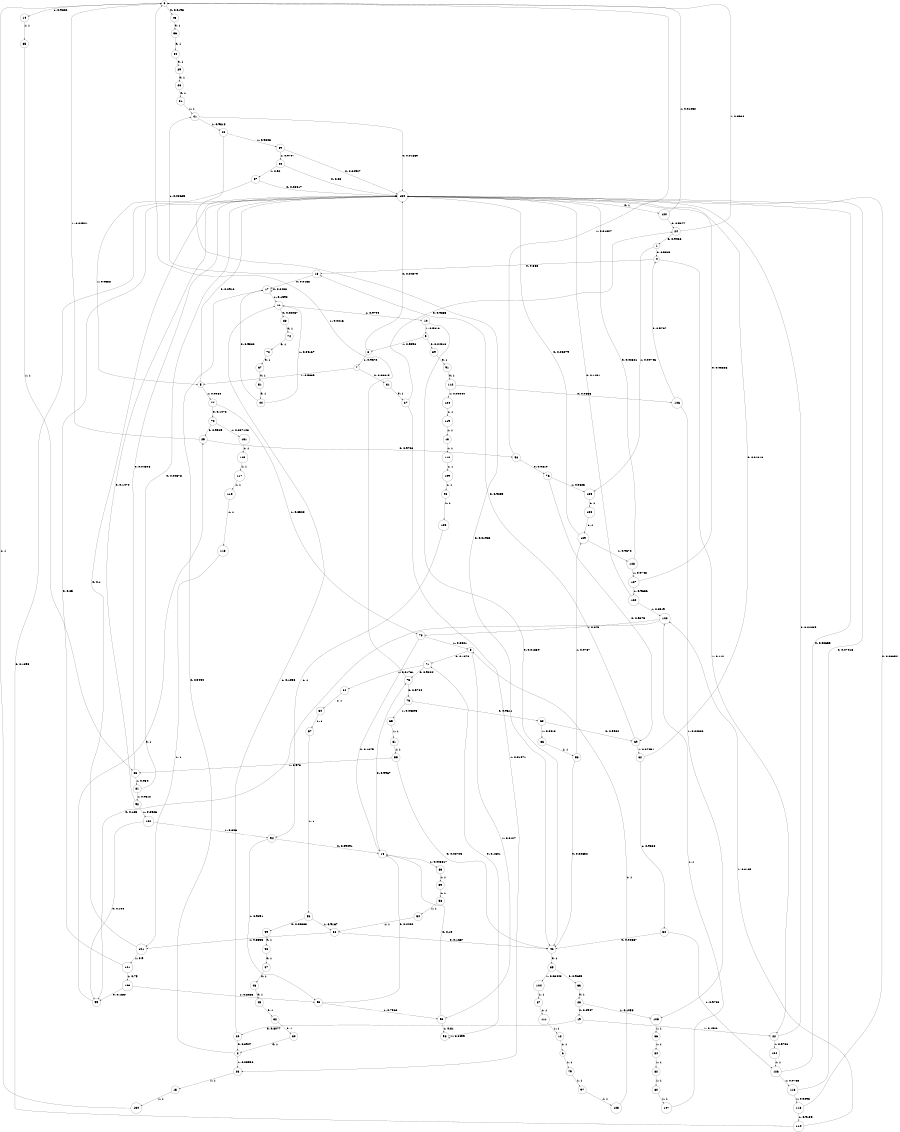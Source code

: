 digraph "ch1_face_grouped_df_L15" {
size = "6,8.5";
ratio = "fill";
node [shape = circle];
node [fontsize = 24];
edge [fontsize = 24];
0 -> 43 [label = "0: 0.0198   "];
0 -> 14 [label = "1: 0.9802   "];
1 -> 4 [label = "0: 0.9525   "];
1 -> 135 [label = "1: 0.04746  "];
2 -> 17 [label = "0: 0.9444   "];
2 -> 23 [label = "1: 0.05556  "];
3 -> 71 [label = "0: 0.1873   "];
3 -> 93 [label = "1: 0.8127   "];
4 -> 18 [label = "0: 0.888    "];
4 -> 22 [label = "1: 0.112    "];
5 -> 130 [label = "0: 0.0916   "];
5 -> 77 [label = "1: 0.9084   "];
6 -> 79 [label = "1: 1        "];
7 -> 31 [label = "0: 0.06615  "];
7 -> 5 [label = "1: 0.9339   "];
8 -> 130 [label = "0: 0.04279  "];
8 -> 7 [label = "1: 0.9572   "];
9 -> 89 [label = "0: 0.04018  "];
9 -> 8 [label = "1: 0.9598   "];
10 -> 42 [label = "0: 0.01839  "];
10 -> 9 [label = "1: 0.9816   "];
11 -> 88 [label = "0: 0.02057  "];
11 -> 10 [label = "1: 0.9794   "];
12 -> 6 [label = "1: 1        "];
13 -> 110 [label = "1: 1        "];
14 -> 85 [label = "1: 1        "];
15 -> 134 [label = "1: 1        "];
16 -> 75 [label = "0: 0.9967   "];
16 -> 63 [label = "1: 0.003317  "];
17 -> 17 [label = "0: 0.8408   "];
17 -> 11 [label = "1: 0.1592   "];
18 -> 17 [label = "0: 0.9138   "];
18 -> 41 [label = "1: 0.08625  "];
19 -> 20 [label = "0: 0.8077   "];
19 -> 22 [label = "1: 0.1923   "];
20 -> 2 [label = "0: 0.8947   "];
20 -> 11 [label = "1: 0.1053   "];
21 -> 41 [label = "1: 1        "];
22 -> 130 [label = "0: 0.02439  "];
22 -> 132 [label = "1: 0.9756   "];
23 -> 15 [label = "1: 1        "];
24 -> 1 [label = "0: 0.9466   "];
24 -> 0 [label = "1: 0.0534   "];
25 -> 90 [label = "0: 0.9706   "];
25 -> 0 [label = "1: 0.02941  "];
26 -> 21 [label = "0: 1        "];
27 -> 24 [label = "0: 0.9853   "];
27 -> 23 [label = "1: 0.01471  "];
28 -> 19 [label = "0: 0.8947   "];
28 -> 105 [label = "1: 0.1053   "];
29 -> 26 [label = "0: 1        "];
30 -> 2 [label = "0: 1        "];
31 -> 27 [label = "0: 1        "];
32 -> 30 [label = "0: 1        "];
33 -> 28 [label = "0: 1        "];
34 -> 29 [label = "0: 1        "];
35 -> 33 [label = "0: 0.9655   "];
35 -> 104 [label = "1: 0.03448  "];
36 -> 34 [label = "0: 1        "];
37 -> 130 [label = "0: 0.06417  "];
37 -> 5 [label = "1: 0.9358   "];
38 -> 130 [label = "0: 0.08     "];
38 -> 37 [label = "1: 0.92     "];
39 -> 130 [label = "0: 0.02927  "];
39 -> 38 [label = "1: 0.9707   "];
40 -> 42 [label = "0: 0.01923  "];
40 -> 39 [label = "1: 0.9808   "];
41 -> 130 [label = "0: 0.01869  "];
41 -> 40 [label = "1: 0.9813   "];
42 -> 35 [label = "0: 1        "];
43 -> 36 [label = "0: 1        "];
44 -> 17 [label = "0: 0.9583   "];
44 -> 11 [label = "1: 0.04167  "];
45 -> 32 [label = "0: 1        "];
46 -> 45 [label = "0: 1        "];
47 -> 46 [label = "0: 1        "];
48 -> 47 [label = "0: 1        "];
49 -> 48 [label = "0: 1        "];
50 -> 42 [label = "0: 0.02667  "];
50 -> 126 [label = "1: 0.9733   "];
51 -> 44 [label = "0: 1        "];
52 -> 42 [label = "0: 0.1667   "];
52 -> 101 [label = "1: 0.8333   "];
53 -> 49 [label = "0: 0.08333  "];
53 -> 52 [label = "1: 0.9167   "];
54 -> 52 [label = "1: 1        "];
55 -> 42 [label = "0: 0.02703  "];
55 -> 83 [label = "1: 0.973    "];
56 -> 54 [label = "1: 1        "];
57 -> 53 [label = "1: 1        "];
58 -> 42 [label = "0: 0.02632  "];
58 -> 129 [label = "1: 0.9737   "];
59 -> 56 [label = "1: 1        "];
60 -> 57 [label = "1: 1        "];
61 -> 55 [label = "1: 1        "];
62 -> 130 [label = "0: 0.01316  "];
62 -> 50 [label = "1: 0.9868   "];
63 -> 59 [label = "1: 1        "];
64 -> 60 [label = "1: 1        "];
65 -> 61 [label = "1: 1        "];
66 -> 58 [label = "1: 1        "];
67 -> 51 [label = "0: 1        "];
68 -> 69 [label = "0: 0.9582   "];
68 -> 66 [label = "1: 0.0418   "];
69 -> 18 [label = "0: 0.9255   "];
69 -> 62 [label = "1: 0.07451  "];
70 -> 25 [label = "0: 0.9929   "];
70 -> 131 [label = "1: 0.007143  "];
71 -> 75 [label = "0: 0.9824   "];
71 -> 64 [label = "1: 0.01761  "];
72 -> 67 [label = "0: 1        "];
73 -> 68 [label = "0: 0.9611   "];
73 -> 65 [label = "1: 0.03895  "];
74 -> 72 [label = "0: 1        "];
75 -> 73 [label = "0: 0.9784   "];
75 -> 0 [label = "1: 0.0216   "];
76 -> 69 [label = "0: 0.9375   "];
76 -> 135 [label = "1: 0.0625   "];
77 -> 70 [label = "0: 0.1472   "];
77 -> 78 [label = "1: 0.8528   "];
78 -> 16 [label = "0: 0.1679   "];
78 -> 3 [label = "1: 0.8321   "];
79 -> 97 [label = "1: 1        "];
80 -> 107 [label = "1: 1        "];
81 -> 130 [label = "0: 0.04878  "];
81 -> 92 [label = "1: 0.9512   "];
82 -> 80 [label = "1: 1        "];
83 -> 130 [label = "0: 0.04598  "];
83 -> 81 [label = "1: 0.954    "];
84 -> 82 [label = "1: 1        "];
85 -> 83 [label = "1: 1        "];
86 -> 84 [label = "1: 1        "];
87 -> 111 [label = "1: 1        "];
88 -> 74 [label = "0: 1        "];
89 -> 91 [label = "0: 1        "];
90 -> 76 [label = "0: 0.9819   "];
90 -> 0 [label = "1: 0.01807  "];
91 -> 112 [label = "0: 1        "];
92 -> 130 [label = "0: 0.1474   "];
92 -> 102 [label = "1: 0.8526   "];
93 -> 16 [label = "0: 0.19     "];
93 -> 98 [label = "1: 0.81     "];
94 -> 16 [label = "0: 0.09091  "];
94 -> 95 [label = "1: 0.9091   "];
95 -> 16 [label = "0: 0.2432   "];
95 -> 93 [label = "1: 0.7568   "];
96 -> 108 [label = "1: 1        "];
97 -> 123 [label = "1: 1        "];
98 -> 71 [label = "0: 0.1501   "];
98 -> 98 [label = "1: 0.8499   "];
99 -> 25 [label = "0: 1        "];
100 -> 99 [label = "0: 0.125    "];
100 -> 78 [label = "1: 0.875    "];
101 -> 130 [label = "0: 0.1      "];
101 -> 121 [label = "1: 0.9      "];
102 -> 99 [label = "0: 0.194    "];
102 -> 94 [label = "1: 0.806    "];
103 -> 99 [label = "0: 0.1667   "];
103 -> 95 [label = "1: 0.8333   "];
104 -> 87 [label = "1: 1        "];
105 -> 86 [label = "1: 1        "];
106 -> 4 [label = "0: 0.9767   "];
106 -> 105 [label = "1: 0.02326  "];
107 -> 100 [label = "1: 1        "];
108 -> 94 [label = "1: 1        "];
109 -> 96 [label = "1: 1        "];
110 -> 109 [label = "1: 1        "];
111 -> 12 [label = "1: 1        "];
112 -> 106 [label = "0: 0.9556   "];
112 -> 124 [label = "1: 0.04444  "];
113 -> 101 [label = "1: 1        "];
114 -> 130 [label = "0: 0.1895   "];
114 -> 100 [label = "1: 0.8105   "];
115 -> 113 [label = "1: 1        "];
116 -> 130 [label = "0: 0.08654  "];
116 -> 114 [label = "1: 0.9135   "];
117 -> 115 [label = "1: 1        "];
118 -> 130 [label = "0: 0.07018  "];
118 -> 116 [label = "1: 0.9298   "];
119 -> 13 [label = "1: 1        "];
120 -> 24 [label = "0: 0.9877   "];
120 -> 0 [label = "1: 0.01232  "];
121 -> 130 [label = "0: 0.25     "];
121 -> 103 [label = "1: 0.75     "];
122 -> 130 [label = "0: 0.1481   "];
122 -> 100 [label = "1: 0.8519   "];
123 -> 3 [label = "1: 1        "];
124 -> 119 [label = "1: 1        "];
125 -> 117 [label = "1: 1        "];
126 -> 130 [label = "0: 0.02655  "];
126 -> 118 [label = "1: 0.9735   "];
127 -> 130 [label = "0: 0.03636  "];
127 -> 122 [label = "1: 0.9636   "];
128 -> 130 [label = "0: 0.02521  "];
128 -> 127 [label = "1: 0.9748   "];
129 -> 130 [label = "0: 0.03279  "];
129 -> 128 [label = "1: 0.9672   "];
130 -> 120 [label = "0: 1        "];
131 -> 125 [label = "1: 1        "];
132 -> 126 [label = "1: 1        "];
133 -> 129 [label = "1: 1        "];
134 -> 0 [label = "1: 1        "];
135 -> 133 [label = "1: 1        "];
}